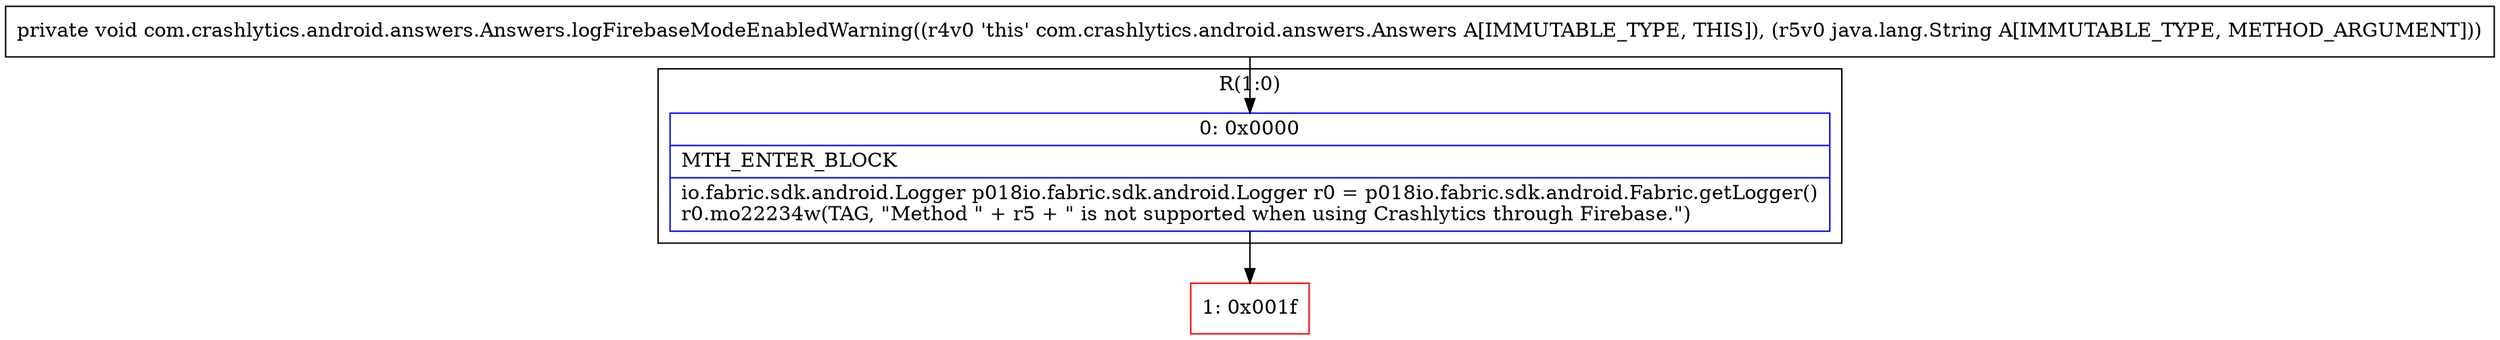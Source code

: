 digraph "CFG forcom.crashlytics.android.answers.Answers.logFirebaseModeEnabledWarning(Ljava\/lang\/String;)V" {
subgraph cluster_Region_1791873728 {
label = "R(1:0)";
node [shape=record,color=blue];
Node_0 [shape=record,label="{0\:\ 0x0000|MTH_ENTER_BLOCK\l|io.fabric.sdk.android.Logger p018io.fabric.sdk.android.Logger r0 = p018io.fabric.sdk.android.Fabric.getLogger()\lr0.mo22234w(TAG, \"Method \" + r5 + \" is not supported when using Crashlytics through Firebase.\")\l}"];
}
Node_1 [shape=record,color=red,label="{1\:\ 0x001f}"];
MethodNode[shape=record,label="{private void com.crashlytics.android.answers.Answers.logFirebaseModeEnabledWarning((r4v0 'this' com.crashlytics.android.answers.Answers A[IMMUTABLE_TYPE, THIS]), (r5v0 java.lang.String A[IMMUTABLE_TYPE, METHOD_ARGUMENT])) }"];
MethodNode -> Node_0;
Node_0 -> Node_1;
}

